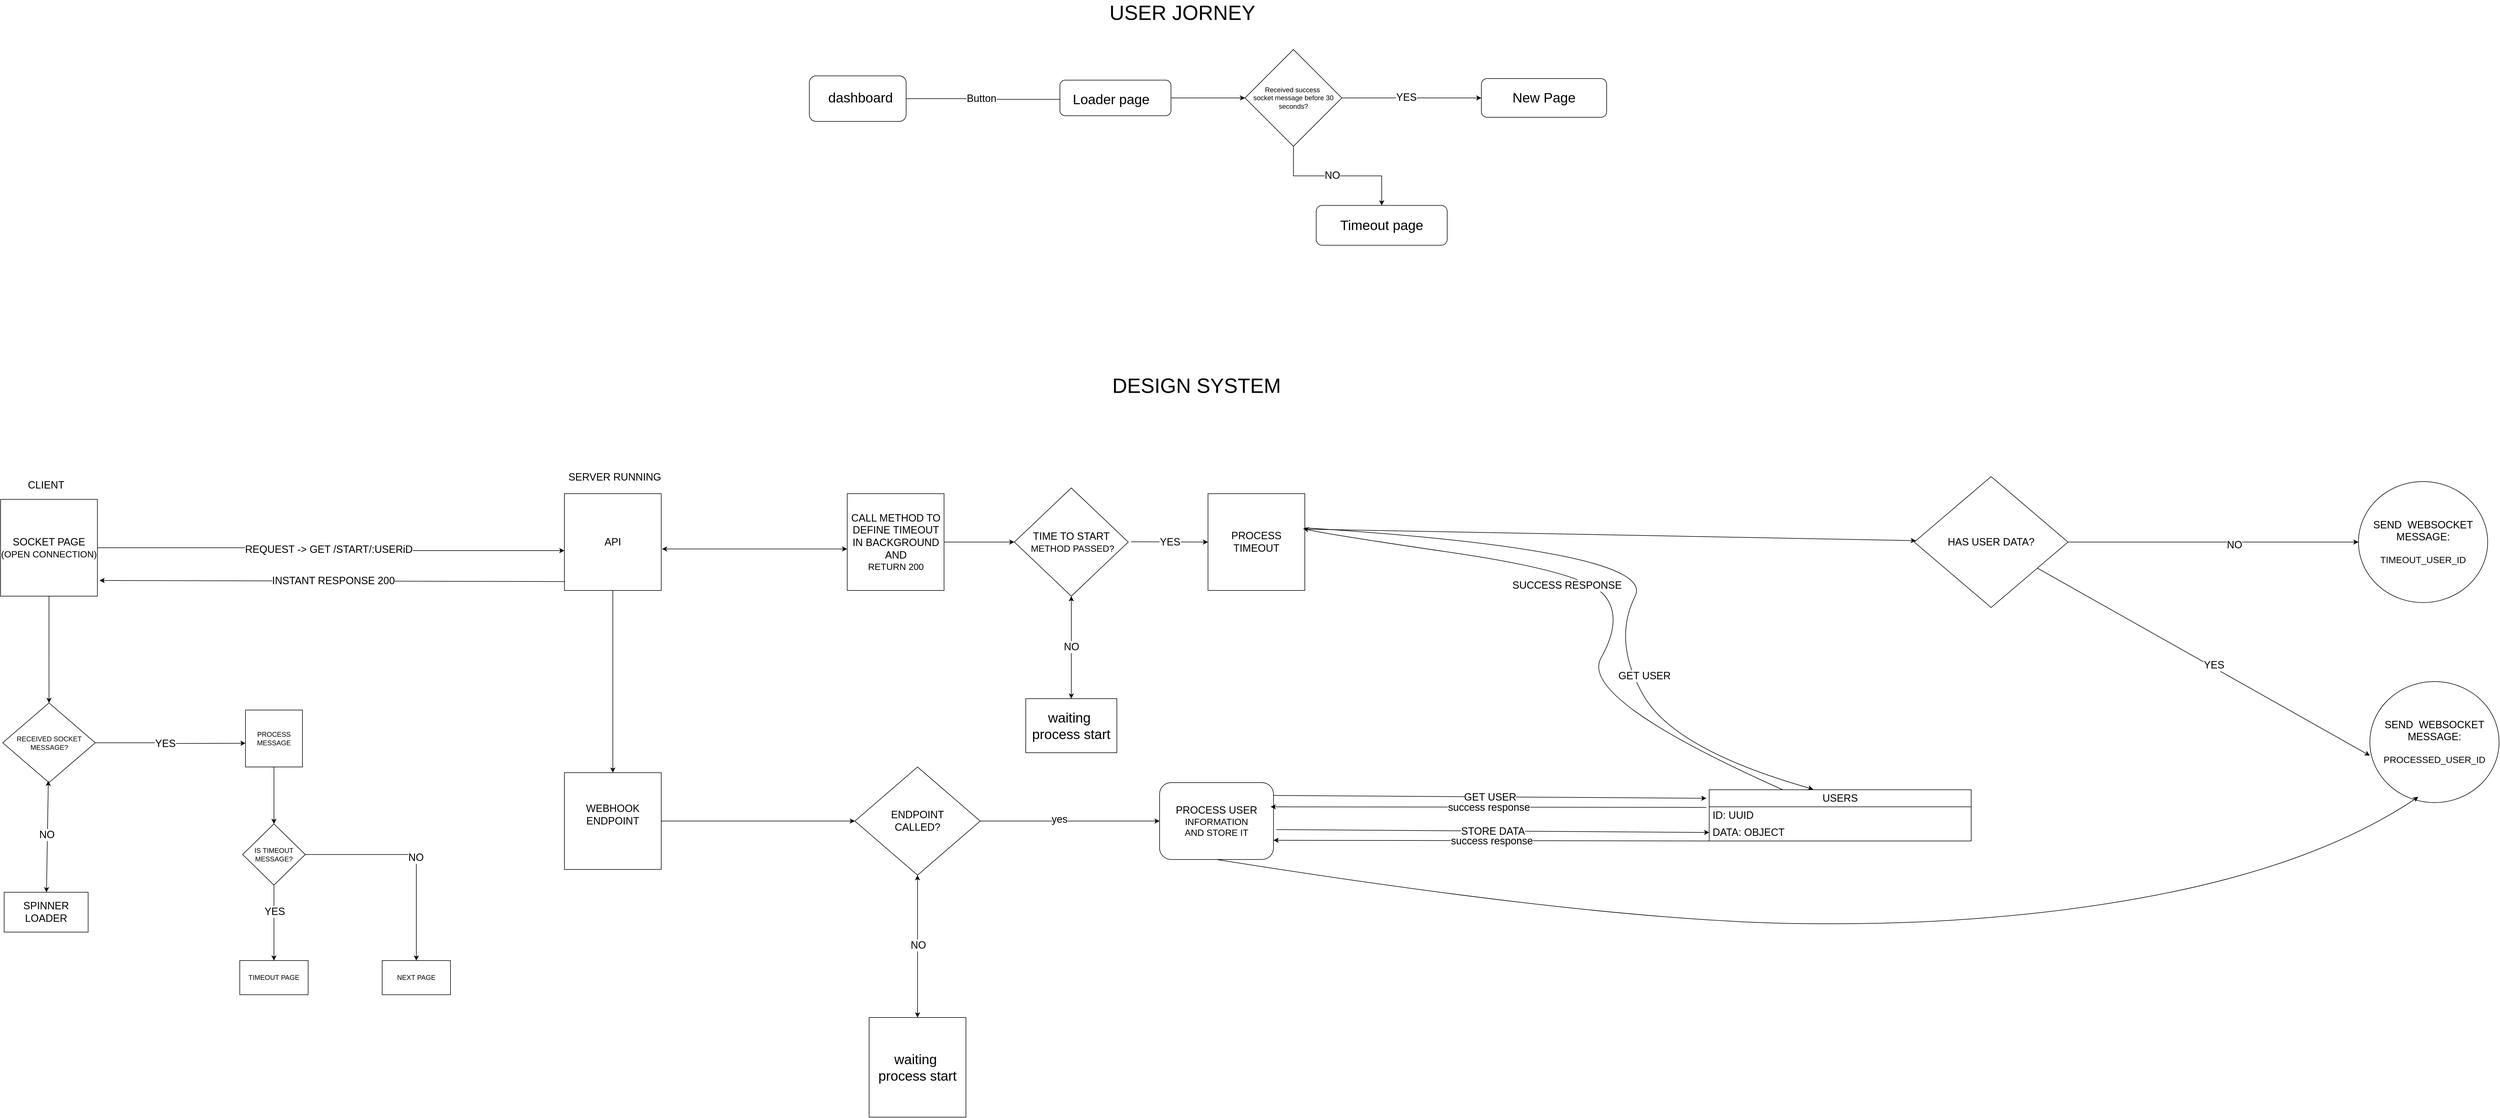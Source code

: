 <mxfile version="24.7.14">
  <diagram name="Page-1" id="ZdygHhgGOwG1yxJXcHg-">
    <mxGraphModel dx="5953" dy="2169" grid="1" gridSize="10" guides="1" tooltips="1" connect="1" arrows="1" fold="1" page="1" pageScale="1" pageWidth="850" pageHeight="1100" math="0" shadow="0">
      <root>
        <mxCell id="0" />
        <mxCell id="1" parent="0" />
        <mxCell id="__hJ2sdx3PHw_z6o85Sw-31" value="" style="edgeStyle=orthogonalEdgeStyle;rounded=0;orthogonalLoop=1;jettySize=auto;html=1;movable=0;resizable=0;rotatable=0;deletable=0;editable=0;locked=1;connectable=0;" edge="1" parent="1" source="__hJ2sdx3PHw_z6o85Sw-10" target="__hJ2sdx3PHw_z6o85Sw-18">
          <mxGeometry relative="1" as="geometry" />
        </mxCell>
        <mxCell id="__hJ2sdx3PHw_z6o85Sw-32" value="&lt;div&gt;&lt;font style=&quot;font-size: 18px;&quot;&gt;Button&lt;/font&gt;&lt;/div&gt;" style="edgeLabel;html=1;align=center;verticalAlign=middle;resizable=0;points=[];movable=0;rotatable=0;deletable=0;editable=0;locked=1;connectable=0;" vertex="1" connectable="0" parent="__hJ2sdx3PHw_z6o85Sw-31">
          <mxGeometry x="-0.232" y="2" relative="1" as="geometry">
            <mxPoint x="20" y="1" as="offset" />
          </mxGeometry>
        </mxCell>
        <mxCell id="__hJ2sdx3PHw_z6o85Sw-10" value="" style="rounded=1;whiteSpace=wrap;html=1;movable=0;resizable=0;rotatable=0;deletable=0;editable=0;locked=1;connectable=0;" vertex="1" parent="1">
          <mxGeometry x="40" y="206.25" width="170" height="80" as="geometry" />
        </mxCell>
        <mxCell id="__hJ2sdx3PHw_z6o85Sw-8" value="&lt;font style=&quot;font-size: 24px;&quot;&gt;dashboard&lt;/font&gt;" style="text;html=1;align=center;verticalAlign=middle;whiteSpace=wrap;rounded=0;movable=0;resizable=0;rotatable=0;deletable=0;editable=0;locked=1;connectable=0;" vertex="1" parent="1">
          <mxGeometry x="100" y="230" width="60" height="30" as="geometry" />
        </mxCell>
        <mxCell id="__hJ2sdx3PHw_z6o85Sw-22" value="" style="edgeStyle=orthogonalEdgeStyle;rounded=0;orthogonalLoop=1;jettySize=auto;html=1;movable=0;resizable=0;rotatable=0;deletable=0;editable=0;locked=1;connectable=0;" edge="1" parent="1" source="__hJ2sdx3PHw_z6o85Sw-17" target="__hJ2sdx3PHw_z6o85Sw-21">
          <mxGeometry relative="1" as="geometry" />
        </mxCell>
        <mxCell id="__hJ2sdx3PHw_z6o85Sw-17" value="" style="rounded=1;whiteSpace=wrap;html=1;movable=0;resizable=0;rotatable=0;deletable=0;editable=0;locked=1;connectable=0;" vertex="1" parent="1">
          <mxGeometry x="480" y="213.75" width="195" height="62.5" as="geometry" />
        </mxCell>
        <mxCell id="__hJ2sdx3PHw_z6o85Sw-18" value="&lt;div&gt;&lt;font style=&quot;font-size: 24px;&quot;&gt;Loader page&lt;/font&gt;&lt;/div&gt;" style="text;html=1;align=center;verticalAlign=middle;whiteSpace=wrap;rounded=0;movable=0;resizable=0;rotatable=0;deletable=0;editable=0;locked=1;connectable=0;" vertex="1" parent="1">
          <mxGeometry x="500" y="232.5" width="140" height="30" as="geometry" />
        </mxCell>
        <mxCell id="__hJ2sdx3PHw_z6o85Sw-24" value="" style="edgeStyle=orthogonalEdgeStyle;rounded=0;orthogonalLoop=1;jettySize=auto;html=1;movable=0;resizable=0;rotatable=0;deletable=0;editable=0;locked=1;connectable=0;" edge="1" parent="1" source="__hJ2sdx3PHw_z6o85Sw-21" target="__hJ2sdx3PHw_z6o85Sw-23">
          <mxGeometry relative="1" as="geometry" />
        </mxCell>
        <mxCell id="__hJ2sdx3PHw_z6o85Sw-25" value="&lt;font style=&quot;font-size: 18px;&quot;&gt;NO&lt;/font&gt;" style="edgeLabel;html=1;align=center;verticalAlign=middle;resizable=0;points=[];movable=0;rotatable=0;deletable=0;editable=0;locked=1;connectable=0;" vertex="1" connectable="0" parent="__hJ2sdx3PHw_z6o85Sw-24">
          <mxGeometry x="-0.072" y="1" relative="1" as="geometry">
            <mxPoint as="offset" />
          </mxGeometry>
        </mxCell>
        <mxCell id="__hJ2sdx3PHw_z6o85Sw-30" value="" style="edgeStyle=orthogonalEdgeStyle;rounded=0;orthogonalLoop=1;jettySize=auto;html=1;movable=0;resizable=0;rotatable=0;deletable=0;editable=0;locked=1;connectable=0;" edge="1" parent="1" source="__hJ2sdx3PHw_z6o85Sw-21" target="__hJ2sdx3PHw_z6o85Sw-29">
          <mxGeometry relative="1" as="geometry">
            <Array as="points">
              <mxPoint x="1080" y="244.75" />
              <mxPoint x="1080" y="244.75" />
            </Array>
          </mxGeometry>
        </mxCell>
        <mxCell id="__hJ2sdx3PHw_z6o85Sw-38" value="&lt;font style=&quot;font-size: 18px;&quot;&gt;YES&lt;/font&gt;" style="edgeLabel;html=1;align=center;verticalAlign=middle;resizable=0;points=[];movable=0;rotatable=0;deletable=0;editable=0;locked=1;connectable=0;" vertex="1" connectable="0" parent="__hJ2sdx3PHw_z6o85Sw-30">
          <mxGeometry x="-0.081" y="1" relative="1" as="geometry">
            <mxPoint as="offset" />
          </mxGeometry>
        </mxCell>
        <mxCell id="__hJ2sdx3PHw_z6o85Sw-21" value="&lt;div&gt;Received success&amp;nbsp;&lt;/div&gt;&lt;div&gt;socket message before 30 seconds?&lt;/div&gt;" style="rhombus;whiteSpace=wrap;html=1;movable=0;resizable=0;rotatable=0;deletable=0;editable=0;locked=1;connectable=0;" vertex="1" parent="1">
          <mxGeometry x="805" y="160" width="170" height="170" as="geometry" />
        </mxCell>
        <mxCell id="__hJ2sdx3PHw_z6o85Sw-23" value="&lt;div&gt;&lt;font style=&quot;font-size: 24px;&quot;&gt;Timeout page&lt;/font&gt;&lt;/div&gt;" style="rounded=1;whiteSpace=wrap;html=1;movable=0;resizable=0;rotatable=0;deletable=0;editable=0;locked=1;connectable=0;" vertex="1" parent="1">
          <mxGeometry x="930" y="433.75" width="230" height="70" as="geometry" />
        </mxCell>
        <mxCell id="__hJ2sdx3PHw_z6o85Sw-29" value="&lt;div&gt;&lt;font style=&quot;font-size: 24px;&quot;&gt;New Page&lt;/font&gt;&lt;/div&gt;" style="rounded=1;whiteSpace=wrap;html=1;movable=0;resizable=0;rotatable=0;deletable=0;editable=0;locked=1;connectable=0;" vertex="1" parent="1">
          <mxGeometry x="1220" y="210.94" width="220" height="68.12" as="geometry" />
        </mxCell>
        <mxCell id="__hJ2sdx3PHw_z6o85Sw-39" value="&lt;font style=&quot;font-size: 36px;&quot;&gt;USER JORNEY&lt;/font&gt;" style="text;html=1;align=center;verticalAlign=middle;whiteSpace=wrap;rounded=0;movable=0;resizable=0;rotatable=0;deletable=0;editable=0;locked=1;connectable=0;" vertex="1" parent="1">
          <mxGeometry x="370" y="80" width="650" height="30" as="geometry" />
        </mxCell>
        <mxCell id="__hJ2sdx3PHw_z6o85Sw-40" value="&lt;div&gt;&lt;font style=&quot;font-size: 36px;&quot;&gt;DESIGN SYSTEM&lt;/font&gt;&lt;/div&gt;" style="text;html=1;align=center;verticalAlign=middle;whiteSpace=wrap;rounded=0;movable=0;resizable=0;rotatable=0;deletable=0;editable=0;locked=1;connectable=0;" vertex="1" parent="1">
          <mxGeometry x="270" y="670" width="900" height="160" as="geometry" />
        </mxCell>
        <mxCell id="__hJ2sdx3PHw_z6o85Sw-43" value="" style="edgeStyle=orthogonalEdgeStyle;rounded=0;orthogonalLoop=1;jettySize=auto;html=1;movable=0;resizable=0;rotatable=0;deletable=0;editable=0;locked=1;connectable=0;" edge="1" parent="1" source="__hJ2sdx3PHw_z6o85Sw-41" target="__hJ2sdx3PHw_z6o85Sw-42">
          <mxGeometry relative="1" as="geometry">
            <Array as="points">
              <mxPoint x="-800" y="1035" />
              <mxPoint x="-800" y="1040" />
            </Array>
          </mxGeometry>
        </mxCell>
        <mxCell id="__hJ2sdx3PHw_z6o85Sw-45" value="&lt;font style=&quot;font-size: 18px;&quot;&gt;REQUEST -&amp;gt; &lt;/font&gt;&lt;font style=&quot;font-size: 18px;&quot;&gt;GET /START/:USERiD&lt;br&gt;&lt;/font&gt;" style="edgeLabel;html=1;align=center;verticalAlign=middle;resizable=0;points=[];movable=0;rotatable=0;deletable=0;editable=0;locked=1;connectable=0;" vertex="1" connectable="0" parent="__hJ2sdx3PHw_z6o85Sw-43">
          <mxGeometry x="-0.017" y="-3" relative="1" as="geometry">
            <mxPoint as="offset" />
          </mxGeometry>
        </mxCell>
        <mxCell id="__hJ2sdx3PHw_z6o85Sw-137" value="" style="edgeStyle=orthogonalEdgeStyle;rounded=0;orthogonalLoop=1;jettySize=auto;html=1;movable=0;resizable=0;rotatable=0;deletable=0;editable=0;locked=1;connectable=0;" edge="1" parent="1" source="__hJ2sdx3PHw_z6o85Sw-41" target="__hJ2sdx3PHw_z6o85Sw-136">
          <mxGeometry relative="1" as="geometry" />
        </mxCell>
        <mxCell id="__hJ2sdx3PHw_z6o85Sw-41" value="&lt;div&gt;&lt;font style=&quot;font-size: 18px;&quot;&gt;SOCKET PAGE&lt;br&gt;&lt;/font&gt;&lt;/div&gt;&lt;div&gt;&lt;font size=&quot;3&quot;&gt;(OPEN CONNECTION)&lt;br&gt;&lt;/font&gt;&lt;/div&gt;" style="whiteSpace=wrap;html=1;aspect=fixed;movable=0;resizable=0;rotatable=0;deletable=0;editable=0;locked=1;connectable=0;" vertex="1" parent="1">
          <mxGeometry x="-1380" y="950" width="170" height="170" as="geometry" />
        </mxCell>
        <mxCell id="__hJ2sdx3PHw_z6o85Sw-47" value="" style="edgeStyle=orthogonalEdgeStyle;rounded=0;orthogonalLoop=1;jettySize=auto;html=1;movable=0;resizable=0;rotatable=0;deletable=0;editable=0;locked=1;connectable=0;" edge="1" parent="1" source="__hJ2sdx3PHw_z6o85Sw-42" target="__hJ2sdx3PHw_z6o85Sw-46">
          <mxGeometry relative="1" as="geometry" />
        </mxCell>
        <mxCell id="__hJ2sdx3PHw_z6o85Sw-70" value="&lt;font style=&quot;font-size: 18px;&quot;&gt;SERVER RUNNING &lt;br&gt;&lt;/font&gt;" style="edgeLabel;html=1;align=center;verticalAlign=middle;resizable=0;points=[];movable=0;rotatable=0;deletable=0;editable=0;locked=1;connectable=0;" vertex="1" connectable="0" parent="__hJ2sdx3PHw_z6o85Sw-47">
          <mxGeometry x="-0.079" y="3" relative="1" as="geometry">
            <mxPoint y="-347" as="offset" />
          </mxGeometry>
        </mxCell>
        <mxCell id="__hJ2sdx3PHw_z6o85Sw-42" value="&lt;font style=&quot;font-size: 18px;&quot;&gt;API&lt;/font&gt;" style="whiteSpace=wrap;html=1;aspect=fixed;movable=0;resizable=0;rotatable=0;deletable=0;editable=0;locked=1;connectable=0;" vertex="1" parent="1">
          <mxGeometry x="-390" y="940" width="170" height="170" as="geometry" />
        </mxCell>
        <mxCell id="__hJ2sdx3PHw_z6o85Sw-49" value="" style="edgeStyle=orthogonalEdgeStyle;rounded=0;orthogonalLoop=1;jettySize=auto;html=1;movable=0;resizable=0;rotatable=0;deletable=0;editable=0;locked=1;connectable=0;" edge="1" parent="1" source="__hJ2sdx3PHw_z6o85Sw-46" target="__hJ2sdx3PHw_z6o85Sw-48">
          <mxGeometry relative="1" as="geometry" />
        </mxCell>
        <mxCell id="__hJ2sdx3PHw_z6o85Sw-46" value="&lt;div&gt;&lt;font style=&quot;font-size: 18px;&quot;&gt;WEBHOOK&lt;/font&gt;&lt;/div&gt;&lt;div&gt;&lt;font style=&quot;font-size: 18px;&quot;&gt;ENDPOINT&lt;/font&gt;&lt;/div&gt;&lt;div&gt;&lt;font style=&quot;font-size: 18px;&quot;&gt;&lt;br&gt;&lt;/font&gt;&lt;/div&gt;" style="whiteSpace=wrap;html=1;aspect=fixed;movable=0;resizable=0;rotatable=0;deletable=0;editable=0;locked=1;connectable=0;" vertex="1" parent="1">
          <mxGeometry x="-390" y="1430" width="170" height="170" as="geometry" />
        </mxCell>
        <mxCell id="__hJ2sdx3PHw_z6o85Sw-58" value="" style="edgeStyle=orthogonalEdgeStyle;rounded=0;orthogonalLoop=1;jettySize=auto;html=1;movable=0;resizable=0;rotatable=0;deletable=0;editable=0;locked=1;connectable=0;" edge="1" parent="1" source="__hJ2sdx3PHw_z6o85Sw-48" target="__hJ2sdx3PHw_z6o85Sw-57">
          <mxGeometry relative="1" as="geometry" />
        </mxCell>
        <mxCell id="__hJ2sdx3PHw_z6o85Sw-59" value="&lt;font style=&quot;font-size: 18px;&quot;&gt;yes&lt;/font&gt;" style="edgeLabel;html=1;align=center;verticalAlign=middle;resizable=0;points=[];movable=0;rotatable=0;deletable=0;editable=0;locked=1;connectable=0;" vertex="1" connectable="0" parent="__hJ2sdx3PHw_z6o85Sw-58">
          <mxGeometry x="-0.115" y="3" relative="1" as="geometry">
            <mxPoint x="-1" as="offset" />
          </mxGeometry>
        </mxCell>
        <mxCell id="__hJ2sdx3PHw_z6o85Sw-48" value="&lt;div&gt;&lt;font style=&quot;font-size: 18px;&quot;&gt;ENDPOINT&lt;/font&gt;&lt;/div&gt;&lt;div&gt;&lt;font style=&quot;font-size: 18px;&quot;&gt;CALLED?&lt;/font&gt;&lt;/div&gt;" style="rhombus;whiteSpace=wrap;html=1;movable=0;resizable=0;rotatable=0;deletable=0;editable=0;locked=1;connectable=0;" vertex="1" parent="1">
          <mxGeometry x="120" y="1420" width="220" height="190" as="geometry" />
        </mxCell>
        <mxCell id="__hJ2sdx3PHw_z6o85Sw-50" value="&lt;div&gt;&lt;font style=&quot;font-size: 24px;&quot;&gt;waiting&amp;nbsp;&lt;/font&gt;&lt;/div&gt;&lt;div&gt;&lt;font style=&quot;font-size: 24px;&quot;&gt;process start&lt;/font&gt;&lt;/div&gt;" style="whiteSpace=wrap;html=1;movable=0;resizable=0;rotatable=0;deletable=0;editable=0;locked=1;connectable=0;" vertex="1" parent="1">
          <mxGeometry x="145" y="1860" width="170" height="175" as="geometry" />
        </mxCell>
        <mxCell id="__hJ2sdx3PHw_z6o85Sw-57" value="&lt;div&gt;&lt;font style=&quot;font-size: 18px;&quot;&gt;PROCESS USER &lt;br&gt;&lt;/font&gt;&lt;/div&gt;&lt;div&gt;&lt;font size=&quot;3&quot;&gt;INFORMATION&lt;/font&gt;&lt;/div&gt;&lt;div&gt;&lt;font size=&quot;3&quot;&gt;AND STORE IT&lt;br&gt;&lt;/font&gt;&lt;/div&gt;" style="rounded=1;whiteSpace=wrap;html=1;movable=0;resizable=0;rotatable=0;deletable=0;editable=0;locked=1;connectable=0;" vertex="1" parent="1">
          <mxGeometry x="655" y="1447.5" width="200" height="135" as="geometry" />
        </mxCell>
        <mxCell id="__hJ2sdx3PHw_z6o85Sw-62" value="&lt;font style=&quot;font-size: 18px;&quot;&gt;USERS&lt;/font&gt;" style="swimlane;fontStyle=0;childLayout=stackLayout;horizontal=1;startSize=30;horizontalStack=0;resizeParent=1;resizeParentMax=0;resizeLast=0;collapsible=1;marginBottom=0;whiteSpace=wrap;html=1;movable=0;resizable=0;rotatable=0;deletable=0;editable=0;locked=1;connectable=0;" vertex="1" parent="1">
          <mxGeometry x="1620" y="1460" width="460" height="90" as="geometry" />
        </mxCell>
        <mxCell id="__hJ2sdx3PHw_z6o85Sw-63" value="&lt;font style=&quot;font-size: 18px;&quot;&gt;ID: UUID&lt;/font&gt;" style="text;strokeColor=none;fillColor=none;align=left;verticalAlign=middle;spacingLeft=4;spacingRight=4;overflow=hidden;points=[[0,0.5],[1,0.5]];portConstraint=eastwest;rotatable=0;whiteSpace=wrap;html=1;movable=0;resizable=0;deletable=0;editable=0;locked=1;connectable=0;" vertex="1" parent="__hJ2sdx3PHw_z6o85Sw-62">
          <mxGeometry y="30" width="460" height="30" as="geometry" />
        </mxCell>
        <mxCell id="__hJ2sdx3PHw_z6o85Sw-64" value="&lt;font style=&quot;font-size: 18px;&quot;&gt;DATA: OBJECT&amp;nbsp; &lt;/font&gt;" style="text;strokeColor=none;fillColor=none;align=left;verticalAlign=middle;spacingLeft=4;spacingRight=4;overflow=hidden;points=[[0,0.5],[1,0.5]];portConstraint=eastwest;rotatable=0;whiteSpace=wrap;html=1;movable=0;resizable=0;deletable=0;editable=0;locked=1;connectable=0;" vertex="1" parent="__hJ2sdx3PHw_z6o85Sw-62">
          <mxGeometry y="60" width="460" height="30" as="geometry" />
        </mxCell>
        <mxCell id="__hJ2sdx3PHw_z6o85Sw-66" value="" style="endArrow=classic;html=1;rounded=0;entryX=0;entryY=0.5;entryDx=0;entryDy=0;movable=0;resizable=0;rotatable=0;deletable=0;editable=0;locked=1;connectable=0;" edge="1" parent="1" target="__hJ2sdx3PHw_z6o85Sw-64">
          <mxGeometry relative="1" as="geometry">
            <mxPoint x="860" y="1530" as="sourcePoint" />
            <mxPoint x="1351.84" y="1500.33" as="targetPoint" />
            <Array as="points" />
          </mxGeometry>
        </mxCell>
        <mxCell id="__hJ2sdx3PHw_z6o85Sw-67" value="&lt;font style=&quot;font-size: 18px;&quot;&gt;STORE DATA&lt;br&gt;&lt;/font&gt;" style="edgeLabel;resizable=0;html=1;;align=center;verticalAlign=middle;movable=0;rotatable=0;deletable=0;editable=0;locked=1;connectable=0;" connectable="0" vertex="1" parent="__hJ2sdx3PHw_z6o85Sw-66">
          <mxGeometry relative="1" as="geometry" />
        </mxCell>
        <mxCell id="__hJ2sdx3PHw_z6o85Sw-69" value="&lt;font style=&quot;font-size: 18px;&quot;&gt;CLIENT&lt;/font&gt;" style="text;html=1;align=center;verticalAlign=middle;whiteSpace=wrap;rounded=0;movable=0;resizable=0;rotatable=0;deletable=0;editable=0;locked=1;connectable=0;" vertex="1" parent="1">
          <mxGeometry x="-1330" y="910" width="60" height="30" as="geometry" />
        </mxCell>
        <mxCell id="__hJ2sdx3PHw_z6o85Sw-101" value="" style="edgeStyle=orthogonalEdgeStyle;rounded=0;orthogonalLoop=1;jettySize=auto;html=1;movable=0;resizable=0;rotatable=0;deletable=0;editable=0;locked=1;connectable=0;" edge="1" parent="1" source="__hJ2sdx3PHw_z6o85Sw-71" target="__hJ2sdx3PHw_z6o85Sw-100">
          <mxGeometry relative="1" as="geometry" />
        </mxCell>
        <mxCell id="__hJ2sdx3PHw_z6o85Sw-71" value="&lt;div&gt;&lt;font style=&quot;font-size: 18px;&quot;&gt;CALL METHOD TO DEFINE TIMEOUT IN BACKGROUND AND &lt;br&gt;&lt;/font&gt;&lt;/div&gt;&lt;div&gt;&lt;font size=&quot;3&quot;&gt;RETURN 200&lt;/font&gt;&lt;/div&gt;" style="whiteSpace=wrap;html=1;aspect=fixed;movable=0;resizable=0;rotatable=0;deletable=0;editable=0;locked=1;connectable=0;" vertex="1" parent="1">
          <mxGeometry x="106.56" y="940" width="170" height="170" as="geometry" />
        </mxCell>
        <mxCell id="__hJ2sdx3PHw_z6o85Sw-74" value="" style="endArrow=classic;html=1;rounded=0;entryX=1;entryY=0.75;entryDx=0;entryDy=0;exitX=0;exitY=1;exitDx=0;exitDy=0;movable=0;resizable=0;rotatable=0;deletable=0;editable=0;locked=1;connectable=0;" edge="1" parent="1" source="__hJ2sdx3PHw_z6o85Sw-62" target="__hJ2sdx3PHw_z6o85Sw-57">
          <mxGeometry relative="1" as="geometry">
            <mxPoint x="750" y="1710" as="sourcePoint" />
            <mxPoint x="850" y="1710" as="targetPoint" />
          </mxGeometry>
        </mxCell>
        <mxCell id="__hJ2sdx3PHw_z6o85Sw-75" value="&lt;font style=&quot;font-size: 18px;&quot;&gt;success response&lt;br&gt;&lt;/font&gt;" style="edgeLabel;resizable=0;html=1;;align=center;verticalAlign=middle;movable=0;rotatable=0;deletable=0;editable=0;locked=1;connectable=0;" connectable="0" vertex="1" parent="__hJ2sdx3PHw_z6o85Sw-74">
          <mxGeometry relative="1" as="geometry" />
        </mxCell>
        <mxCell id="__hJ2sdx3PHw_z6o85Sw-76" value="&lt;div&gt;&lt;font style=&quot;font-size: 18px;&quot;&gt;SEND&amp;nbsp; WEBSOCKET MESSAGE: &lt;br&gt;&lt;/font&gt;&lt;/div&gt;&lt;div&gt;&lt;font size=&quot;3&quot;&gt;&lt;br&gt;&lt;/font&gt;&lt;/div&gt;&lt;div&gt;&lt;font size=&quot;3&quot;&gt;PROCESSED_USER_ID&lt;br&gt;&lt;/font&gt;&lt;/div&gt;" style="ellipse;whiteSpace=wrap;html=1;rounded=1;movable=0;resizable=0;rotatable=0;deletable=0;editable=0;locked=1;connectable=0;" vertex="1" parent="1">
          <mxGeometry x="2780" y="1270" width="226.87" height="212.5" as="geometry" />
        </mxCell>
        <mxCell id="__hJ2sdx3PHw_z6o85Sw-79" value="" style="endArrow=classic;html=1;rounded=0;entryX=0;entryY=0.5;entryDx=0;entryDy=0;movable=0;resizable=0;rotatable=0;deletable=0;editable=0;locked=1;connectable=0;" edge="1" parent="1">
          <mxGeometry relative="1" as="geometry">
            <mxPoint x="855" y="1470" as="sourcePoint" />
            <mxPoint x="1615" y="1475" as="targetPoint" />
            <Array as="points" />
          </mxGeometry>
        </mxCell>
        <mxCell id="__hJ2sdx3PHw_z6o85Sw-80" value="&lt;font style=&quot;font-size: 18px;&quot;&gt;GET USER&lt;/font&gt;" style="edgeLabel;resizable=0;html=1;;align=center;verticalAlign=middle;movable=0;rotatable=0;deletable=0;editable=0;locked=1;connectable=0;" connectable="0" vertex="1" parent="__hJ2sdx3PHw_z6o85Sw-79">
          <mxGeometry relative="1" as="geometry" />
        </mxCell>
        <mxCell id="__hJ2sdx3PHw_z6o85Sw-81" value="" style="endArrow=classic;html=1;rounded=0;entryX=1;entryY=0.75;entryDx=0;entryDy=0;exitX=0;exitY=1;exitDx=0;exitDy=0;movable=0;resizable=0;rotatable=0;deletable=0;editable=0;locked=1;connectable=0;" edge="1" parent="1">
          <mxGeometry relative="1" as="geometry">
            <mxPoint x="1615" y="1491" as="sourcePoint" />
            <mxPoint x="850" y="1490" as="targetPoint" />
          </mxGeometry>
        </mxCell>
        <mxCell id="__hJ2sdx3PHw_z6o85Sw-82" value="&lt;font style=&quot;font-size: 18px;&quot;&gt;success response&lt;br&gt;&lt;/font&gt;" style="edgeLabel;resizable=0;html=1;;align=center;verticalAlign=middle;movable=0;rotatable=0;deletable=0;editable=0;locked=1;connectable=0;" connectable="0" vertex="1" parent="__hJ2sdx3PHw_z6o85Sw-81">
          <mxGeometry relative="1" as="geometry" />
        </mxCell>
        <mxCell id="__hJ2sdx3PHw_z6o85Sw-83" value="" style="endArrow=classic;html=1;rounded=0;entryX=1.022;entryY=0.838;entryDx=0;entryDy=0;entryPerimeter=0;exitX=0.005;exitY=0.908;exitDx=0;exitDy=0;exitPerimeter=0;movable=0;resizable=0;rotatable=0;deletable=0;editable=0;locked=1;connectable=0;" edge="1" parent="1" source="__hJ2sdx3PHw_z6o85Sw-42" target="__hJ2sdx3PHw_z6o85Sw-41">
          <mxGeometry width="50" height="50" relative="1" as="geometry">
            <mxPoint x="-580" y="1250" as="sourcePoint" />
            <mxPoint x="-530" y="1200" as="targetPoint" />
          </mxGeometry>
        </mxCell>
        <mxCell id="__hJ2sdx3PHw_z6o85Sw-84" value="&lt;font style=&quot;font-size: 18px;&quot;&gt;INSTANT &lt;/font&gt;&lt;font style=&quot;font-size: 18px;&quot;&gt;RESPONSE 200&lt;/font&gt;" style="edgeLabel;html=1;align=center;verticalAlign=middle;resizable=0;points=[];movable=0;rotatable=0;deletable=0;editable=0;locked=1;connectable=0;" vertex="1" connectable="0" parent="__hJ2sdx3PHw_z6o85Sw-83">
          <mxGeometry x="-0.002" y="-1" relative="1" as="geometry">
            <mxPoint as="offset" />
          </mxGeometry>
        </mxCell>
        <mxCell id="__hJ2sdx3PHw_z6o85Sw-85" value="" style="endArrow=classic;startArrow=classic;html=1;rounded=0;exitX=1.008;exitY=0.571;exitDx=0;exitDy=0;exitPerimeter=0;entryX=-0.001;entryY=0.571;entryDx=0;entryDy=0;entryPerimeter=0;movable=0;resizable=0;rotatable=0;deletable=0;editable=0;locked=1;connectable=0;" edge="1" parent="1" source="__hJ2sdx3PHw_z6o85Sw-42" target="__hJ2sdx3PHw_z6o85Sw-71">
          <mxGeometry width="50" height="50" relative="1" as="geometry">
            <mxPoint x="90" y="1210" as="sourcePoint" />
            <mxPoint x="140" y="1160" as="targetPoint" />
          </mxGeometry>
        </mxCell>
        <mxCell id="__hJ2sdx3PHw_z6o85Sw-88" value="&lt;font style=&quot;font-size: 18px;&quot;&gt;PROCESS TIMEOUT&lt;br&gt;&lt;/font&gt;" style="whiteSpace=wrap;html=1;aspect=fixed;movable=0;resizable=0;rotatable=0;deletable=0;editable=0;locked=1;connectable=0;" vertex="1" parent="1">
          <mxGeometry x="740" y="940" width="170" height="170" as="geometry" />
        </mxCell>
        <mxCell id="__hJ2sdx3PHw_z6o85Sw-93" value="" style="curved=1;endArrow=classic;html=1;rounded=0;entryX=0.397;entryY=-0.01;entryDx=0;entryDy=0;entryPerimeter=0;exitX=1;exitY=0.353;exitDx=0;exitDy=0;exitPerimeter=0;movable=0;resizable=0;rotatable=0;deletable=0;editable=0;locked=1;connectable=0;" edge="1" parent="1" source="__hJ2sdx3PHw_z6o85Sw-88" target="__hJ2sdx3PHw_z6o85Sw-62">
          <mxGeometry width="50" height="50" relative="1" as="geometry">
            <mxPoint x="910" y="1000" as="sourcePoint" />
            <mxPoint x="1250" y="1270" as="targetPoint" />
            <Array as="points">
              <mxPoint x="1530" y="1040" />
              <mxPoint x="1450" y="1200" />
              <mxPoint x="1560" y="1390" />
            </Array>
          </mxGeometry>
        </mxCell>
        <mxCell id="__hJ2sdx3PHw_z6o85Sw-94" value="&lt;font style=&quot;font-size: 18px;&quot;&gt;GET USER&lt;/font&gt;" style="edgeLabel;html=1;align=center;verticalAlign=middle;resizable=0;points=[];movable=0;rotatable=0;deletable=0;editable=0;locked=1;connectable=0;" vertex="1" connectable="0" parent="__hJ2sdx3PHw_z6o85Sw-93">
          <mxGeometry x="-0.482" y="-21" relative="1" as="geometry">
            <mxPoint x="268" y="218" as="offset" />
          </mxGeometry>
        </mxCell>
        <mxCell id="__hJ2sdx3PHw_z6o85Sw-95" value="" style="curved=1;endArrow=classic;html=1;rounded=0;entryX=0.986;entryY=0.359;entryDx=0;entryDy=0;entryPerimeter=0;movable=0;resizable=0;rotatable=0;deletable=0;editable=0;locked=1;connectable=0;" edge="1" parent="1" source="__hJ2sdx3PHw_z6o85Sw-62" target="__hJ2sdx3PHw_z6o85Sw-88">
          <mxGeometry width="50" height="50" relative="1" as="geometry">
            <mxPoint x="1798.48" y="1513.72" as="sourcePoint" />
            <mxPoint x="910" y="1040" as="targetPoint" />
            <Array as="points">
              <mxPoint x="1390" y="1300" />
              <mxPoint x="1470" y="1157.5" />
              <mxPoint x="1400" y="1077.5" />
              <mxPoint x="940" y="1010" />
            </Array>
          </mxGeometry>
        </mxCell>
        <mxCell id="__hJ2sdx3PHw_z6o85Sw-96" value="&lt;font style=&quot;font-size: 18px;&quot;&gt;SUCCESS RESPONSE&lt;br&gt;&lt;/font&gt;" style="edgeLabel;html=1;align=center;verticalAlign=middle;resizable=0;points=[];movable=0;rotatable=0;deletable=0;editable=0;locked=1;connectable=0;" vertex="1" connectable="0" parent="__hJ2sdx3PHw_z6o85Sw-95">
          <mxGeometry x="0.437" y="35" relative="1" as="geometry">
            <mxPoint x="145" y="14" as="offset" />
          </mxGeometry>
        </mxCell>
        <mxCell id="__hJ2sdx3PHw_z6o85Sw-100" value="&lt;div&gt;&lt;font style=&quot;font-size: 18px;&quot;&gt;TIME TO START&lt;/font&gt;&lt;/div&gt;&lt;div&gt;&lt;font size=&quot;3&quot;&gt;&amp;nbsp;METHOD PASSED?&lt;/font&gt;&lt;/div&gt;" style="rhombus;whiteSpace=wrap;html=1;movable=0;resizable=0;rotatable=0;deletable=0;editable=0;locked=1;connectable=0;" vertex="1" parent="1">
          <mxGeometry x="400" y="930" width="200" height="190" as="geometry" />
        </mxCell>
        <mxCell id="__hJ2sdx3PHw_z6o85Sw-104" value="" style="endArrow=classic;html=1;rounded=0;entryX=0;entryY=0.5;entryDx=0;entryDy=0;movable=0;resizable=0;rotatable=0;deletable=0;editable=0;locked=1;connectable=0;" edge="1" parent="1" target="__hJ2sdx3PHw_z6o85Sw-88">
          <mxGeometry relative="1" as="geometry">
            <mxPoint x="605" y="1024.52" as="sourcePoint" />
            <mxPoint x="705" y="1024.52" as="targetPoint" />
          </mxGeometry>
        </mxCell>
        <mxCell id="__hJ2sdx3PHw_z6o85Sw-105" value="&lt;font style=&quot;font-size: 18px;&quot;&gt;YES&lt;/font&gt;" style="edgeLabel;resizable=0;html=1;;align=center;verticalAlign=middle;movable=0;rotatable=0;deletable=0;editable=0;locked=1;connectable=0;" connectable="0" vertex="1" parent="__hJ2sdx3PHw_z6o85Sw-104">
          <mxGeometry relative="1" as="geometry" />
        </mxCell>
        <mxCell id="__hJ2sdx3PHw_z6o85Sw-106" value="&lt;div&gt;&lt;font style=&quot;font-size: 24px;&quot;&gt;waiting&amp;nbsp;&lt;/font&gt;&lt;/div&gt;&lt;div&gt;&lt;font style=&quot;font-size: 24px;&quot;&gt;process start&lt;/font&gt;&lt;/div&gt;" style="whiteSpace=wrap;html=1;movable=0;resizable=0;rotatable=0;deletable=0;editable=0;locked=1;connectable=0;" vertex="1" parent="1">
          <mxGeometry x="420" y="1300" width="160" height="95" as="geometry" />
        </mxCell>
        <mxCell id="__hJ2sdx3PHw_z6o85Sw-113" value="" style="endArrow=classic;startArrow=classic;html=1;rounded=0;entryX=0.5;entryY=1;entryDx=0;entryDy=0;movable=0;resizable=0;rotatable=0;deletable=0;editable=0;locked=1;connectable=0;" edge="1" parent="1" source="__hJ2sdx3PHw_z6o85Sw-106" target="__hJ2sdx3PHw_z6o85Sw-100">
          <mxGeometry width="50" height="50" relative="1" as="geometry">
            <mxPoint x="460" y="1240" as="sourcePoint" />
            <mxPoint x="510" y="1190" as="targetPoint" />
          </mxGeometry>
        </mxCell>
        <mxCell id="__hJ2sdx3PHw_z6o85Sw-115" value="&lt;font style=&quot;font-size: 18px;&quot;&gt;NO&lt;/font&gt;" style="edgeLabel;html=1;align=center;verticalAlign=middle;resizable=0;points=[];movable=0;rotatable=0;deletable=0;editable=0;locked=1;connectable=0;" vertex="1" connectable="0" parent="__hJ2sdx3PHw_z6o85Sw-113">
          <mxGeometry x="0.016" relative="1" as="geometry">
            <mxPoint as="offset" />
          </mxGeometry>
        </mxCell>
        <mxCell id="__hJ2sdx3PHw_z6o85Sw-116" value="" style="endArrow=classic;startArrow=classic;html=1;rounded=0;entryX=0.5;entryY=1;entryDx=0;entryDy=0;exitX=0.5;exitY=0;exitDx=0;exitDy=0;movable=0;resizable=0;rotatable=0;deletable=0;editable=0;locked=1;connectable=0;" edge="1" parent="1" source="__hJ2sdx3PHw_z6o85Sw-50" target="__hJ2sdx3PHw_z6o85Sw-48">
          <mxGeometry width="50" height="50" relative="1" as="geometry">
            <mxPoint x="170" y="1740" as="sourcePoint" />
            <mxPoint x="220" y="1690" as="targetPoint" />
          </mxGeometry>
        </mxCell>
        <mxCell id="__hJ2sdx3PHw_z6o85Sw-117" value="&lt;font style=&quot;font-size: 18px;&quot;&gt;NO&lt;/font&gt;" style="edgeLabel;html=1;align=center;verticalAlign=middle;resizable=0;points=[];movable=0;rotatable=0;deletable=0;editable=0;locked=1;connectable=0;" vertex="1" connectable="0" parent="__hJ2sdx3PHw_z6o85Sw-116">
          <mxGeometry x="0.02" y="-1" relative="1" as="geometry">
            <mxPoint as="offset" />
          </mxGeometry>
        </mxCell>
        <mxCell id="__hJ2sdx3PHw_z6o85Sw-119" value="" style="curved=1;endArrow=classic;html=1;rounded=0;exitX=0.5;exitY=1;exitDx=0;exitDy=0;entryX=0.375;entryY=0.953;entryDx=0;entryDy=0;entryPerimeter=0;movable=0;resizable=0;rotatable=0;deletable=0;editable=0;locked=1;connectable=0;" edge="1" parent="1" source="__hJ2sdx3PHw_z6o85Sw-57" target="__hJ2sdx3PHw_z6o85Sw-76">
          <mxGeometry width="50" height="50" relative="1" as="geometry">
            <mxPoint x="1240" y="1670" as="sourcePoint" />
            <mxPoint x="3150" y="1340" as="targetPoint" />
            <Array as="points">
              <mxPoint x="1430" y="1690" />
              <mxPoint x="2120" y="1700" />
              <mxPoint x="2690" y="1590" />
            </Array>
          </mxGeometry>
        </mxCell>
        <mxCell id="__hJ2sdx3PHw_z6o85Sw-125" value="" style="edgeStyle=orthogonalEdgeStyle;rounded=0;orthogonalLoop=1;jettySize=auto;html=1;movable=0;resizable=0;rotatable=0;deletable=0;editable=0;locked=1;connectable=0;" edge="1" parent="1" source="__hJ2sdx3PHw_z6o85Sw-121" target="__hJ2sdx3PHw_z6o85Sw-126">
          <mxGeometry relative="1" as="geometry">
            <mxPoint x="2860" y="915" as="targetPoint" />
            <Array as="points" />
          </mxGeometry>
        </mxCell>
        <mxCell id="__hJ2sdx3PHw_z6o85Sw-130" value="&lt;font style=&quot;font-size: 18px;&quot;&gt;NO&lt;/font&gt;" style="edgeLabel;html=1;align=center;verticalAlign=middle;resizable=0;points=[];movable=0;rotatable=0;deletable=0;editable=0;locked=1;connectable=0;" vertex="1" connectable="0" parent="__hJ2sdx3PHw_z6o85Sw-125">
          <mxGeometry x="0.145" y="-5" relative="1" as="geometry">
            <mxPoint as="offset" />
          </mxGeometry>
        </mxCell>
        <mxCell id="__hJ2sdx3PHw_z6o85Sw-121" value="&lt;font style=&quot;font-size: 18px;&quot;&gt;HAS USER DATA?&lt;br&gt;&lt;/font&gt;" style="rhombus;whiteSpace=wrap;html=1;movable=0;resizable=0;rotatable=0;deletable=0;editable=0;locked=1;connectable=0;" vertex="1" parent="1">
          <mxGeometry x="1980" y="910" width="270" height="230" as="geometry" />
        </mxCell>
        <mxCell id="__hJ2sdx3PHw_z6o85Sw-126" value="&lt;div&gt;&lt;font style=&quot;font-size: 18px;&quot;&gt;SEND&amp;nbsp; WEBSOCKET MESSAGE: &lt;br&gt;&lt;/font&gt;&lt;/div&gt;&lt;div&gt;&lt;font size=&quot;3&quot;&gt;&lt;br&gt;&lt;/font&gt;&lt;/div&gt;&lt;div&gt;&lt;font size=&quot;3&quot;&gt;TIMEOUT_USER_ID&lt;br&gt;&lt;/font&gt;&lt;/div&gt;" style="ellipse;whiteSpace=wrap;html=1;rounded=1;movable=0;resizable=0;rotatable=0;deletable=0;editable=0;locked=1;connectable=0;" vertex="1" parent="1">
          <mxGeometry x="2760" y="918.75" width="226.87" height="212.5" as="geometry" />
        </mxCell>
        <mxCell id="__hJ2sdx3PHw_z6o85Sw-128" value="" style="endArrow=classic;html=1;rounded=0;exitX=0.986;exitY=0.366;exitDx=0;exitDy=0;exitPerimeter=0;movable=0;resizable=0;rotatable=0;deletable=0;editable=0;locked=1;connectable=0;" edge="1" parent="1" source="__hJ2sdx3PHw_z6o85Sw-88" target="__hJ2sdx3PHw_z6o85Sw-121">
          <mxGeometry relative="1" as="geometry">
            <mxPoint x="1620" y="920" as="sourcePoint" />
            <mxPoint x="1720" y="920" as="targetPoint" />
          </mxGeometry>
        </mxCell>
        <mxCell id="__hJ2sdx3PHw_z6o85Sw-133" value="" style="endArrow=classic;html=1;rounded=0;entryX=0;entryY=0.612;entryDx=0;entryDy=0;entryPerimeter=0;movable=0;resizable=0;rotatable=0;deletable=0;editable=0;locked=1;connectable=0;" edge="1" parent="1" source="__hJ2sdx3PHw_z6o85Sw-121" target="__hJ2sdx3PHw_z6o85Sw-76">
          <mxGeometry width="50" height="50" relative="1" as="geometry">
            <mxPoint x="1600" y="1730" as="sourcePoint" />
            <mxPoint x="1650" y="1680" as="targetPoint" />
          </mxGeometry>
        </mxCell>
        <mxCell id="__hJ2sdx3PHw_z6o85Sw-134" value="&lt;font style=&quot;font-size: 18px;&quot;&gt;YES&lt;br&gt;&lt;/font&gt;" style="edgeLabel;html=1;align=center;verticalAlign=middle;resizable=0;points=[];movable=0;rotatable=0;deletable=0;editable=0;locked=1;connectable=0;" vertex="1" connectable="0" parent="__hJ2sdx3PHw_z6o85Sw-133">
          <mxGeometry x="0.051" y="3" relative="1" as="geometry">
            <mxPoint x="1" as="offset" />
          </mxGeometry>
        </mxCell>
        <mxCell id="__hJ2sdx3PHw_z6o85Sw-147" value="" style="edgeStyle=orthogonalEdgeStyle;rounded=0;orthogonalLoop=1;jettySize=auto;html=1;movable=0;resizable=0;rotatable=0;deletable=0;editable=0;locked=1;connectable=0;" edge="1" parent="1" source="__hJ2sdx3PHw_z6o85Sw-136">
          <mxGeometry relative="1" as="geometry">
            <mxPoint x="-949.945" y="1378.333" as="targetPoint" />
          </mxGeometry>
        </mxCell>
        <mxCell id="__hJ2sdx3PHw_z6o85Sw-148" value="&lt;font style=&quot;font-size: 18px;&quot;&gt;YES&lt;/font&gt;" style="edgeLabel;html=1;align=center;verticalAlign=middle;resizable=0;points=[];movable=0;rotatable=0;deletable=0;editable=0;locked=1;connectable=0;" vertex="1" connectable="0" parent="__hJ2sdx3PHw_z6o85Sw-147">
          <mxGeometry x="-0.081" y="-1" relative="1" as="geometry">
            <mxPoint as="offset" />
          </mxGeometry>
        </mxCell>
        <mxCell id="__hJ2sdx3PHw_z6o85Sw-136" value="RECEIVED SOCKET MESSAGE?" style="rhombus;whiteSpace=wrap;html=1;movable=0;resizable=0;rotatable=0;deletable=0;editable=0;locked=1;connectable=0;" vertex="1" parent="1">
          <mxGeometry x="-1376.25" y="1307.5" width="162.5" height="140" as="geometry" />
        </mxCell>
        <mxCell id="__hJ2sdx3PHw_z6o85Sw-138" value="&lt;font style=&quot;font-size: 18px;&quot;&gt;SPINNER &lt;/font&gt;&lt;font style=&quot;font-size: 18px;&quot;&gt;LOADER&lt;br&gt;&lt;/font&gt;" style="whiteSpace=wrap;html=1;movable=0;resizable=0;rotatable=0;deletable=0;editable=0;locked=1;connectable=0;" vertex="1" parent="1">
          <mxGeometry x="-1373.75" y="1640" width="147.5" height="70" as="geometry" />
        </mxCell>
        <mxCell id="__hJ2sdx3PHw_z6o85Sw-141" value="" style="endArrow=classic;startArrow=classic;html=1;rounded=0;entryX=0.493;entryY=0.977;entryDx=0;entryDy=0;entryPerimeter=0;movable=0;resizable=0;rotatable=0;deletable=0;editable=0;locked=1;connectable=0;" edge="1" parent="1" source="__hJ2sdx3PHw_z6o85Sw-138" target="__hJ2sdx3PHw_z6o85Sw-136">
          <mxGeometry width="50" height="50" relative="1" as="geometry">
            <mxPoint x="-1340" y="1600" as="sourcePoint" />
            <mxPoint x="-1290" y="1550" as="targetPoint" />
          </mxGeometry>
        </mxCell>
        <mxCell id="__hJ2sdx3PHw_z6o85Sw-149" value="&lt;font style=&quot;font-size: 18px;&quot;&gt;NO&lt;/font&gt;" style="edgeLabel;html=1;align=center;verticalAlign=middle;resizable=0;points=[];movable=0;rotatable=0;deletable=0;editable=0;locked=1;connectable=0;" vertex="1" connectable="0" parent="__hJ2sdx3PHw_z6o85Sw-141">
          <mxGeometry x="0.036" y="2" relative="1" as="geometry">
            <mxPoint as="offset" />
          </mxGeometry>
        </mxCell>
        <mxCell id="__hJ2sdx3PHw_z6o85Sw-154" value="" style="edgeStyle=orthogonalEdgeStyle;rounded=0;orthogonalLoop=1;jettySize=auto;html=1;movable=0;resizable=0;rotatable=0;deletable=0;editable=0;locked=1;connectable=0;" edge="1" parent="1" source="__hJ2sdx3PHw_z6o85Sw-150" target="__hJ2sdx3PHw_z6o85Sw-153">
          <mxGeometry relative="1" as="geometry" />
        </mxCell>
        <mxCell id="__hJ2sdx3PHw_z6o85Sw-150" value="&lt;div&gt;PROCESS&lt;/div&gt;&lt;div&gt;MESSAGE&lt;br&gt;&lt;/div&gt;" style="whiteSpace=wrap;html=1;aspect=fixed;movable=0;resizable=0;rotatable=0;deletable=0;editable=0;locked=1;connectable=0;" vertex="1" parent="1">
          <mxGeometry x="-950" y="1320" width="100" height="100" as="geometry" />
        </mxCell>
        <mxCell id="__hJ2sdx3PHw_z6o85Sw-156" value="" style="edgeStyle=orthogonalEdgeStyle;rounded=0;orthogonalLoop=1;jettySize=auto;html=1;movable=0;resizable=0;rotatable=0;deletable=0;editable=0;locked=1;connectable=0;" edge="1" parent="1" source="__hJ2sdx3PHw_z6o85Sw-153" target="__hJ2sdx3PHw_z6o85Sw-155">
          <mxGeometry relative="1" as="geometry" />
        </mxCell>
        <mxCell id="__hJ2sdx3PHw_z6o85Sw-157" value="&lt;font style=&quot;font-size: 18px;&quot;&gt;YES&lt;/font&gt;" style="edgeLabel;html=1;align=center;verticalAlign=middle;resizable=0;points=[];movable=0;rotatable=0;deletable=0;editable=0;locked=1;connectable=0;" vertex="1" connectable="0" parent="__hJ2sdx3PHw_z6o85Sw-156">
          <mxGeometry x="-0.303" y="1" relative="1" as="geometry">
            <mxPoint as="offset" />
          </mxGeometry>
        </mxCell>
        <mxCell id="__hJ2sdx3PHw_z6o85Sw-159" value="" style="edgeStyle=orthogonalEdgeStyle;rounded=0;orthogonalLoop=1;jettySize=auto;html=1;movable=0;resizable=0;rotatable=0;deletable=0;editable=0;locked=1;connectable=0;" edge="1" parent="1" source="__hJ2sdx3PHw_z6o85Sw-153" target="__hJ2sdx3PHw_z6o85Sw-158">
          <mxGeometry relative="1" as="geometry" />
        </mxCell>
        <mxCell id="__hJ2sdx3PHw_z6o85Sw-160" value="&lt;font style=&quot;font-size: 18px;&quot;&gt;NO&lt;/font&gt;" style="edgeLabel;html=1;align=center;verticalAlign=middle;resizable=0;points=[];movable=0;rotatable=0;deletable=0;editable=0;locked=1;connectable=0;" vertex="1" connectable="0" parent="__hJ2sdx3PHw_z6o85Sw-159">
          <mxGeometry x="0.049" y="-1" relative="1" as="geometry">
            <mxPoint as="offset" />
          </mxGeometry>
        </mxCell>
        <mxCell id="__hJ2sdx3PHw_z6o85Sw-153" value="&lt;div&gt;IS TIMEOUT &lt;br&gt;&lt;/div&gt;&lt;div&gt;MESSAGE?&lt;/div&gt;" style="rhombus;whiteSpace=wrap;html=1;movable=0;resizable=0;rotatable=0;deletable=0;editable=0;locked=1;connectable=0;" vertex="1" parent="1">
          <mxGeometry x="-955" y="1520" width="110" height="107.5" as="geometry" />
        </mxCell>
        <mxCell id="__hJ2sdx3PHw_z6o85Sw-155" value="TIMEOUT PAGE" style="whiteSpace=wrap;html=1;movable=0;resizable=0;rotatable=0;deletable=0;editable=0;locked=1;connectable=0;" vertex="1" parent="1">
          <mxGeometry x="-960" y="1760" width="120" height="60" as="geometry" />
        </mxCell>
        <mxCell id="__hJ2sdx3PHw_z6o85Sw-158" value="NEXT PAGE" style="whiteSpace=wrap;html=1;movable=0;resizable=0;rotatable=0;deletable=0;editable=0;locked=1;connectable=0;" vertex="1" parent="1">
          <mxGeometry x="-710" y="1760" width="120" height="60" as="geometry" />
        </mxCell>
      </root>
    </mxGraphModel>
  </diagram>
</mxfile>
